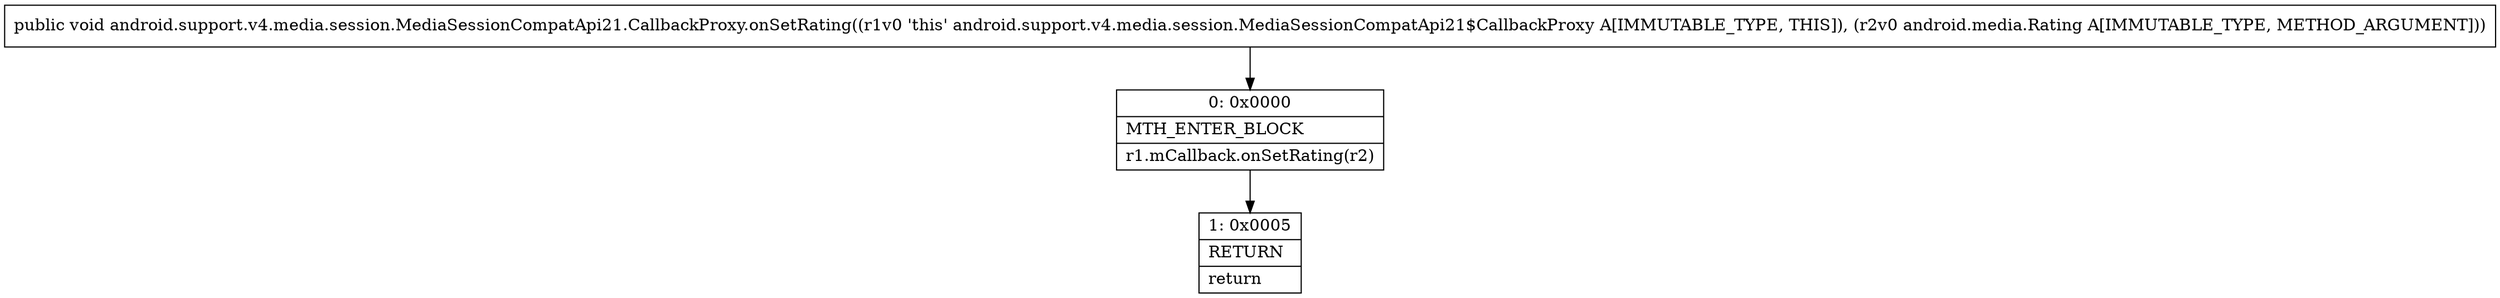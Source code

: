 digraph "CFG forandroid.support.v4.media.session.MediaSessionCompatApi21.CallbackProxy.onSetRating(Landroid\/media\/Rating;)V" {
Node_0 [shape=record,label="{0\:\ 0x0000|MTH_ENTER_BLOCK\l|r1.mCallback.onSetRating(r2)\l}"];
Node_1 [shape=record,label="{1\:\ 0x0005|RETURN\l|return\l}"];
MethodNode[shape=record,label="{public void android.support.v4.media.session.MediaSessionCompatApi21.CallbackProxy.onSetRating((r1v0 'this' android.support.v4.media.session.MediaSessionCompatApi21$CallbackProxy A[IMMUTABLE_TYPE, THIS]), (r2v0 android.media.Rating A[IMMUTABLE_TYPE, METHOD_ARGUMENT])) }"];
MethodNode -> Node_0;
Node_0 -> Node_1;
}

